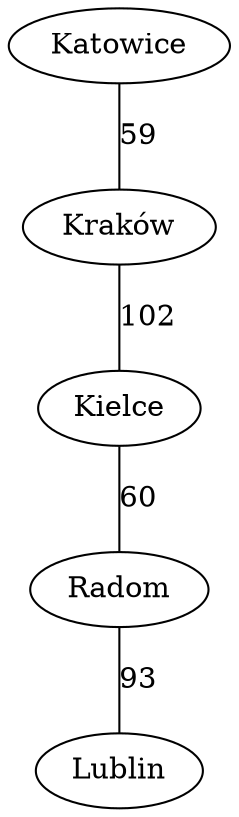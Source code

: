 graph G {
Lublin[pos="22.57,51.24!"];
Radom[pos="21.16,51.4!"];
Radom--Lublin[label="93"];
Kielce[pos="20.65,50.89!"];
Kielce--Radom[label="60"];
Kraków[pos="19.96,50.06!"];
Kraków--Kielce[label="102"];
Katowice[pos="19.02,50.26!"];
Katowice--Kraków[label="59"];
}